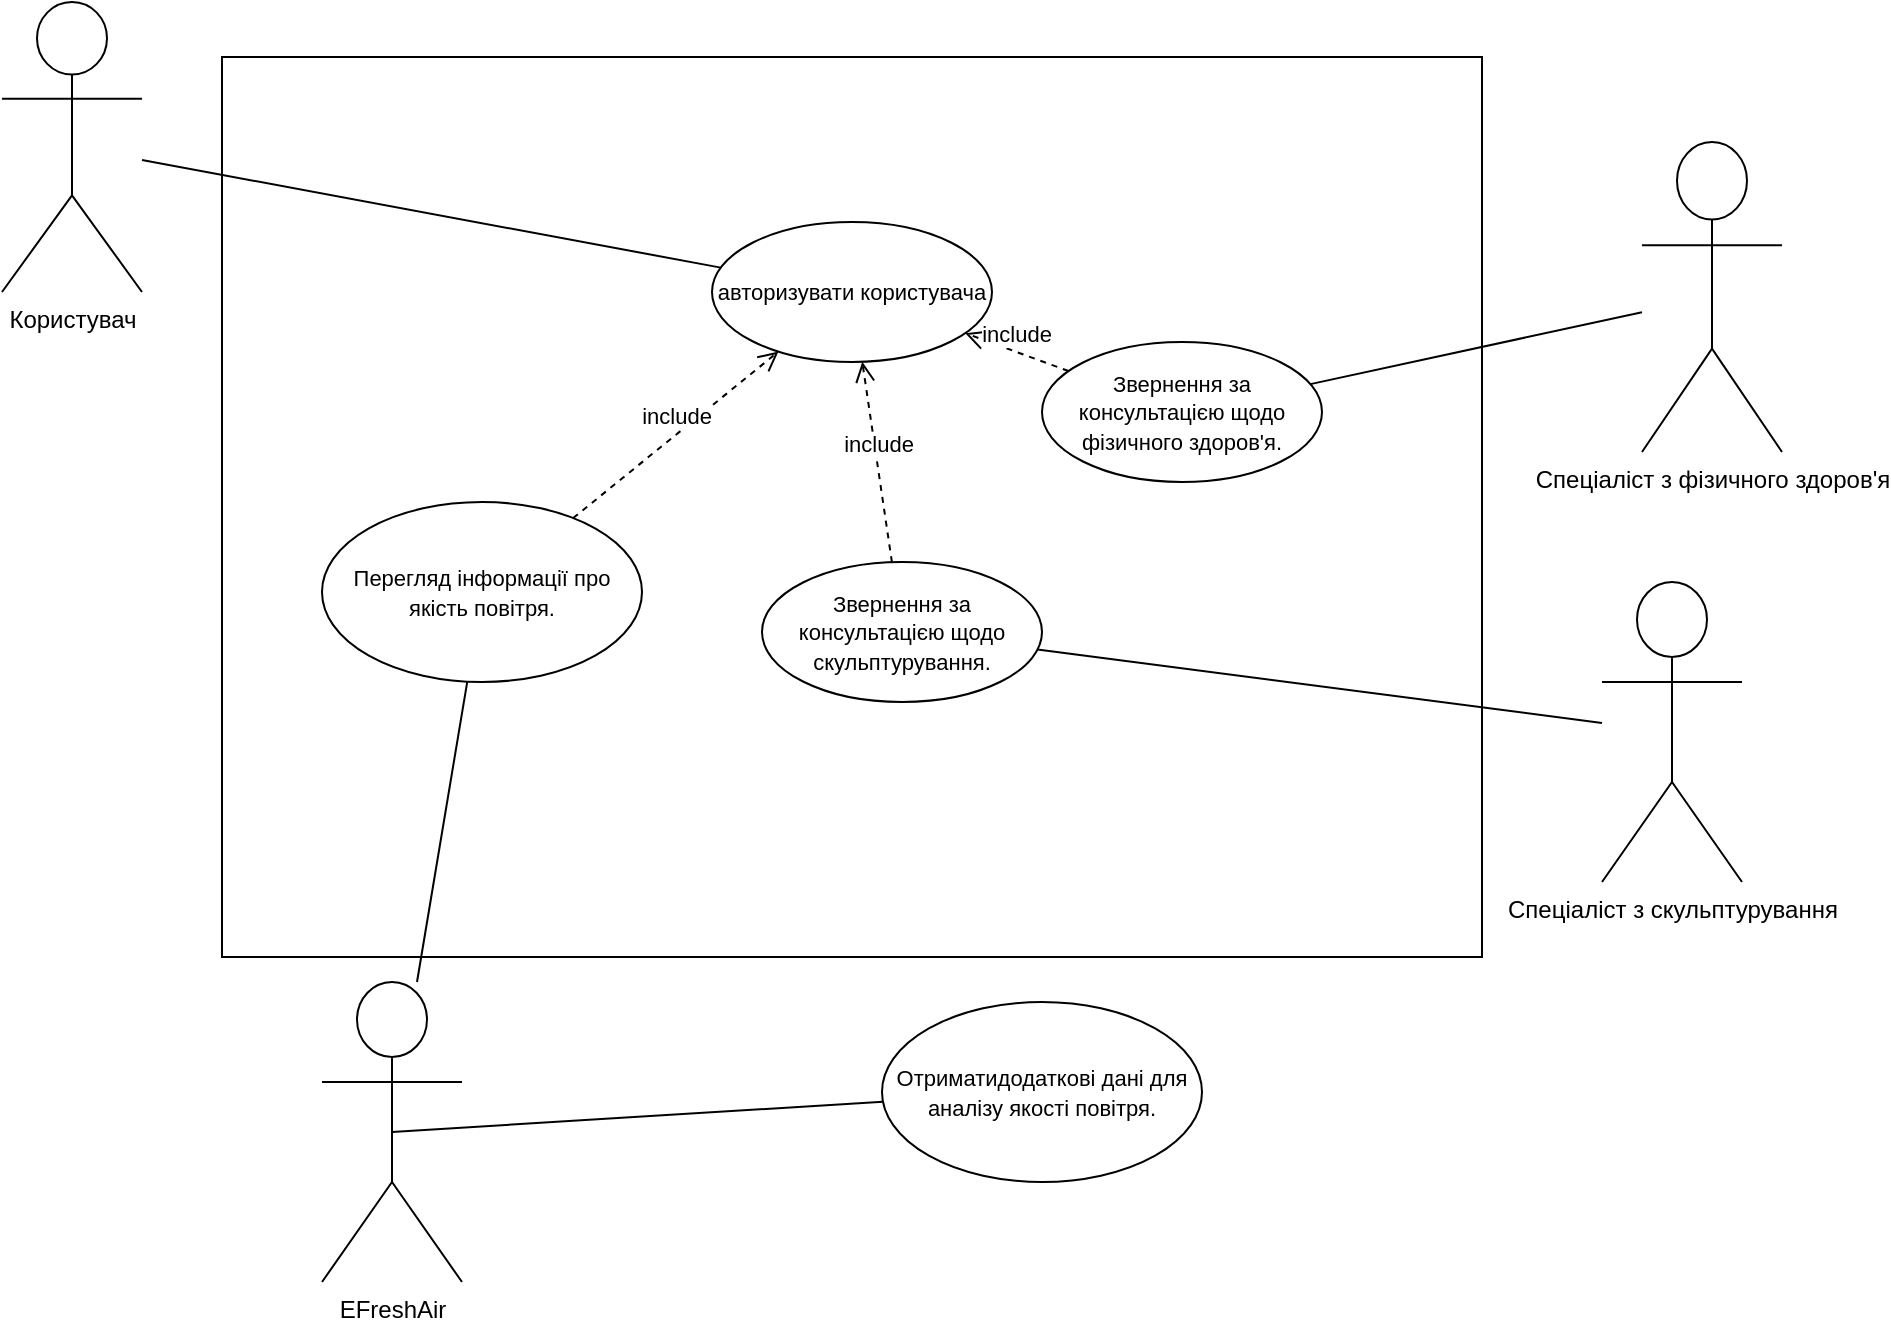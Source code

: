 <mxfile version="21.7.5" type="device">
  <diagram name="Page-1" id="cKXuih8zIMnXQPZ7SSiN">
    <mxGraphModel dx="1195" dy="658" grid="1" gridSize="10" guides="1" tooltips="1" connect="1" arrows="1" fold="1" page="1" pageScale="1" pageWidth="827" pageHeight="1169" math="0" shadow="0">
      <root>
        <mxCell id="0" />
        <mxCell id="1" parent="0" />
        <mxCell id="8l4S84BiZCVvWmlk3SqK-2" value="" style="rounded=0;whiteSpace=wrap;html=1;fillColor=none;strokeColor=default;" vertex="1" parent="1">
          <mxGeometry x="150" y="177.5" width="630" height="450" as="geometry" />
        </mxCell>
        <mxCell id="ot_ApE6teFQn7U3m3sEq-1" value="Користувач" style="shape=umlActor;verticalLabelPosition=bottom;verticalAlign=top;html=1;outlineConnect=0;" parent="1" vertex="1">
          <mxGeometry x="40" y="150" width="70" height="145" as="geometry" />
        </mxCell>
        <mxCell id="ot_ApE6teFQn7U3m3sEq-2" value="&lt;font style=&quot;font-size: 11px;&quot;&gt;авторизувати користувача&lt;/font&gt;" style="ellipse;whiteSpace=wrap;html=1;" parent="1" vertex="1">
          <mxGeometry x="395" y="260" width="140" height="70" as="geometry" />
        </mxCell>
        <mxCell id="ot_ApE6teFQn7U3m3sEq-5" value="" style="endArrow=none;html=1;rounded=0;" parent="1" source="ot_ApE6teFQn7U3m3sEq-1" target="ot_ApE6teFQn7U3m3sEq-2" edge="1">
          <mxGeometry width="50" height="50" relative="1" as="geometry">
            <mxPoint x="380" y="390" as="sourcePoint" />
            <mxPoint x="430" y="340" as="targetPoint" />
          </mxGeometry>
        </mxCell>
        <mxCell id="ot_ApE6teFQn7U3m3sEq-18" value="&lt;font style=&quot;font-size: 11px;&quot;&gt;Перегляд інформації про якість повітря.&lt;/font&gt;" style="ellipse;whiteSpace=wrap;html=1;" parent="1" vertex="1">
          <mxGeometry x="200" y="400" width="160" height="90" as="geometry" />
        </mxCell>
        <mxCell id="ot_ApE6teFQn7U3m3sEq-20" value="&lt;font style=&quot;font-size: 11px;&quot;&gt;Звернення за консультацією щодо фізичного здоров&#39;я.&lt;/font&gt;" style="ellipse;whiteSpace=wrap;html=1;" parent="1" vertex="1">
          <mxGeometry x="560" y="320" width="140" height="70" as="geometry" />
        </mxCell>
        <mxCell id="ot_ApE6teFQn7U3m3sEq-21" value="&lt;font style=&quot;font-size: 11px;&quot;&gt;Звернення за консультацією щодо скульптурування.&lt;/font&gt;" style="ellipse;whiteSpace=wrap;html=1;" parent="1" vertex="1">
          <mxGeometry x="420" y="430" width="140" height="70" as="geometry" />
        </mxCell>
        <mxCell id="ot_ApE6teFQn7U3m3sEq-25" value="Спеціаліст з фізичного здоров&#39;я" style="shape=umlActor;verticalLabelPosition=bottom;verticalAlign=top;html=1;outlineConnect=0;" parent="1" vertex="1">
          <mxGeometry x="860" y="220" width="70" height="155" as="geometry" />
        </mxCell>
        <mxCell id="ot_ApE6teFQn7U3m3sEq-29" value="Спеціаліст з скульптурування" style="shape=umlActor;verticalLabelPosition=bottom;verticalAlign=top;html=1;outlineConnect=0;" parent="1" vertex="1">
          <mxGeometry x="840" y="440" width="70" height="150" as="geometry" />
        </mxCell>
        <mxCell id="ot_ApE6teFQn7U3m3sEq-31" value="EFreshAir" style="shape=umlActor;verticalLabelPosition=bottom;verticalAlign=top;html=1;outlineConnect=0;" parent="1" vertex="1">
          <mxGeometry x="200" y="640" width="70" height="150" as="geometry" />
        </mxCell>
        <mxCell id="ot_ApE6teFQn7U3m3sEq-32" value="&lt;font style=&quot;font-size: 11px;&quot;&gt;Отриматидодаткові дані для аналізу якості повітря.&lt;/font&gt;" style="ellipse;whiteSpace=wrap;html=1;" parent="1" vertex="1">
          <mxGeometry x="480" y="650" width="160" height="90" as="geometry" />
        </mxCell>
        <mxCell id="ot_ApE6teFQn7U3m3sEq-36" value="include" style="html=1;verticalAlign=bottom;endArrow=open;dashed=1;endSize=8;curved=0;rounded=0;" parent="1" source="ot_ApE6teFQn7U3m3sEq-18" target="ot_ApE6teFQn7U3m3sEq-2" edge="1">
          <mxGeometry relative="1" as="geometry">
            <mxPoint x="510" y="390" as="sourcePoint" />
            <mxPoint x="430" y="390" as="targetPoint" />
          </mxGeometry>
        </mxCell>
        <mxCell id="ot_ApE6teFQn7U3m3sEq-38" value="include" style="html=1;verticalAlign=bottom;endArrow=open;dashed=1;endSize=8;curved=0;rounded=0;" parent="1" source="ot_ApE6teFQn7U3m3sEq-20" target="ot_ApE6teFQn7U3m3sEq-2" edge="1">
          <mxGeometry relative="1" as="geometry">
            <mxPoint x="435" y="412" as="sourcePoint" />
            <mxPoint x="475" y="378" as="targetPoint" />
          </mxGeometry>
        </mxCell>
        <mxCell id="ot_ApE6teFQn7U3m3sEq-40" value="" style="endArrow=none;html=1;rounded=0;exitX=0.5;exitY=0.5;exitDx=0;exitDy=0;exitPerimeter=0;" parent="1" source="ot_ApE6teFQn7U3m3sEq-31" target="ot_ApE6teFQn7U3m3sEq-32" edge="1">
          <mxGeometry width="50" height="50" relative="1" as="geometry">
            <mxPoint x="430" y="460" as="sourcePoint" />
            <mxPoint x="480" y="410" as="targetPoint" />
          </mxGeometry>
        </mxCell>
        <mxCell id="ot_ApE6teFQn7U3m3sEq-49" value="include" style="html=1;verticalAlign=bottom;endArrow=open;dashed=1;endSize=8;curved=0;rounded=0;" parent="1" source="ot_ApE6teFQn7U3m3sEq-21" target="ot_ApE6teFQn7U3m3sEq-2" edge="1">
          <mxGeometry relative="1" as="geometry">
            <mxPoint x="559" y="394" as="sourcePoint" />
            <mxPoint x="501" y="366" as="targetPoint" />
          </mxGeometry>
        </mxCell>
        <mxCell id="ot_ApE6teFQn7U3m3sEq-50" value="" style="endArrow=none;html=1;rounded=0;" parent="1" source="ot_ApE6teFQn7U3m3sEq-29" target="ot_ApE6teFQn7U3m3sEq-21" edge="1">
          <mxGeometry width="50" height="50" relative="1" as="geometry">
            <mxPoint x="480" y="530" as="sourcePoint" />
            <mxPoint x="530" y="480" as="targetPoint" />
          </mxGeometry>
        </mxCell>
        <mxCell id="ot_ApE6teFQn7U3m3sEq-51" value="" style="endArrow=none;html=1;rounded=0;" parent="1" source="ot_ApE6teFQn7U3m3sEq-25" target="ot_ApE6teFQn7U3m3sEq-20" edge="1">
          <mxGeometry width="50" height="50" relative="1" as="geometry">
            <mxPoint x="420" y="490" as="sourcePoint" />
            <mxPoint x="318.495" y="361.312" as="targetPoint" />
          </mxGeometry>
        </mxCell>
        <mxCell id="8l4S84BiZCVvWmlk3SqK-3" value="" style="endArrow=none;html=1;rounded=0;" edge="1" parent="1" source="ot_ApE6teFQn7U3m3sEq-18" target="ot_ApE6teFQn7U3m3sEq-31">
          <mxGeometry width="50" height="50" relative="1" as="geometry">
            <mxPoint x="440" y="500" as="sourcePoint" />
            <mxPoint x="490" y="450" as="targetPoint" />
          </mxGeometry>
        </mxCell>
      </root>
    </mxGraphModel>
  </diagram>
</mxfile>
